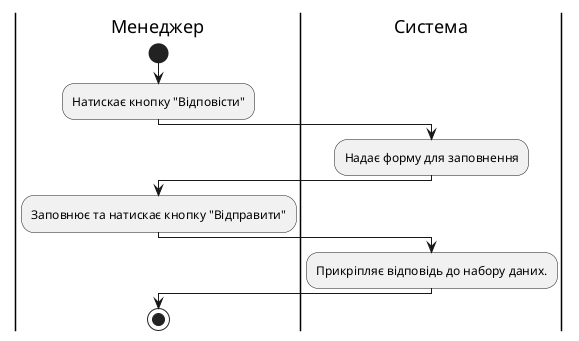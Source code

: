 @startuml

    |Менеджер|
    start
    :Натискає кнопку "Відповісти";
    |Система|
    :Надає форму для заповнення;
    |Менеджер|
    :Заповнює та натискає кнопку "Відправити";
    |Система|
    :Прикріпляє відповідь до набору даних.;
        |Менеджер|
    stop;
@enduml
